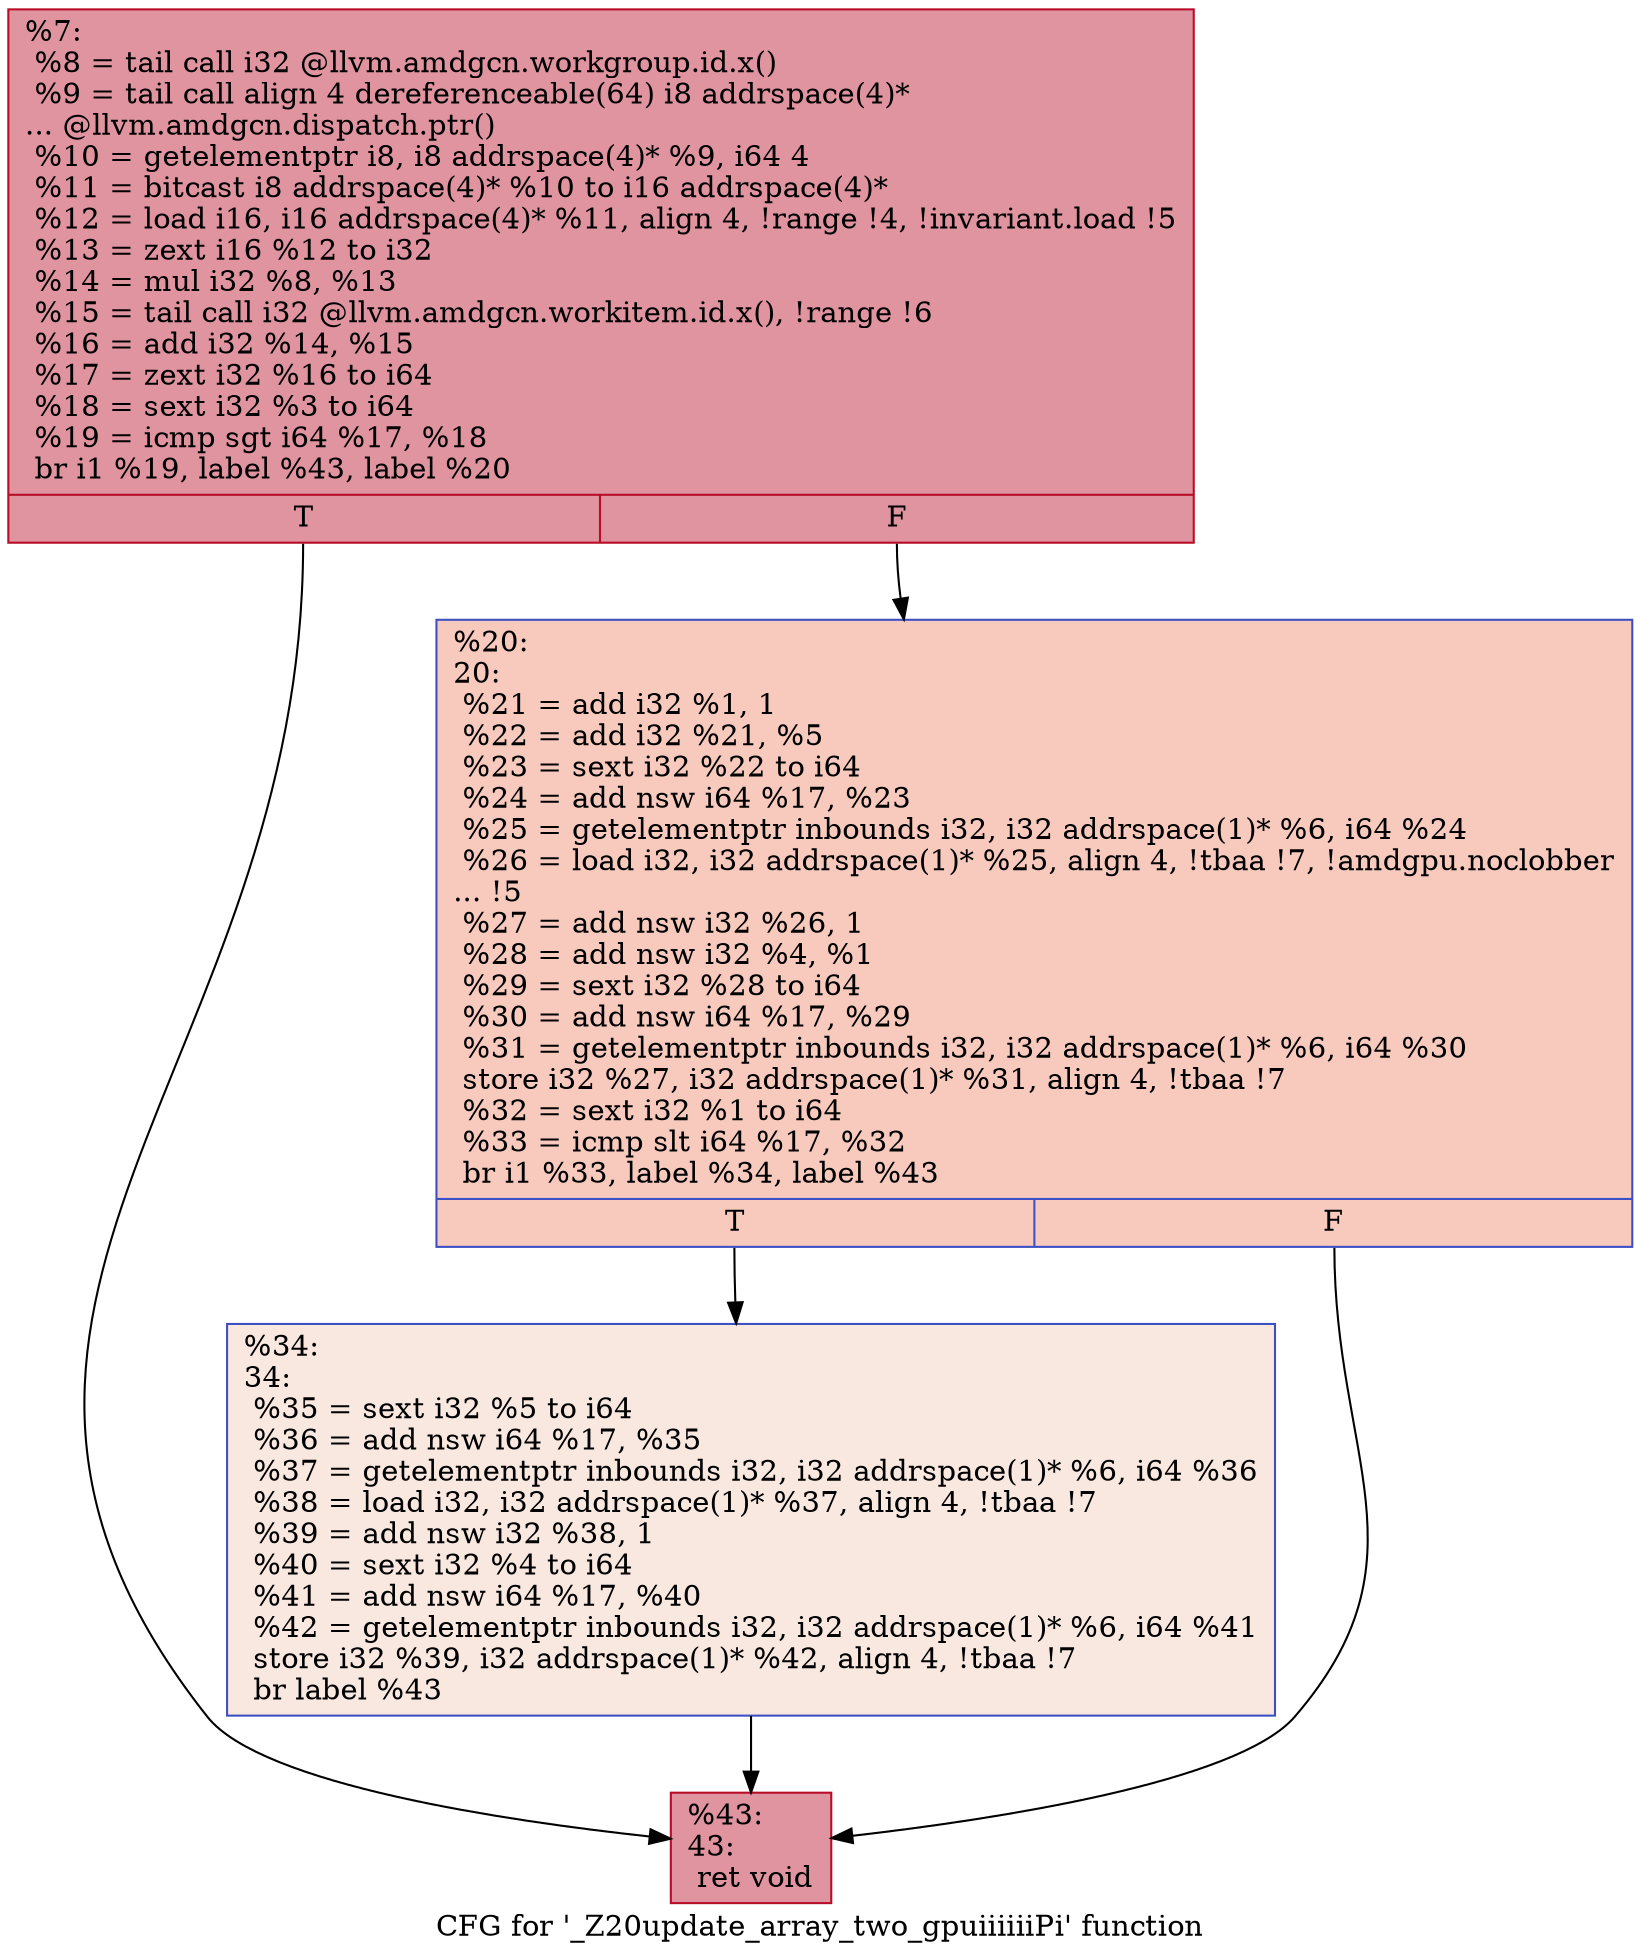 digraph "CFG for '_Z20update_array_two_gpuiiiiiiPi' function" {
	label="CFG for '_Z20update_array_two_gpuiiiiiiPi' function";

	Node0x4ca4370 [shape=record,color="#b70d28ff", style=filled, fillcolor="#b70d2870",label="{%7:\l  %8 = tail call i32 @llvm.amdgcn.workgroup.id.x()\l  %9 = tail call align 4 dereferenceable(64) i8 addrspace(4)*\l... @llvm.amdgcn.dispatch.ptr()\l  %10 = getelementptr i8, i8 addrspace(4)* %9, i64 4\l  %11 = bitcast i8 addrspace(4)* %10 to i16 addrspace(4)*\l  %12 = load i16, i16 addrspace(4)* %11, align 4, !range !4, !invariant.load !5\l  %13 = zext i16 %12 to i32\l  %14 = mul i32 %8, %13\l  %15 = tail call i32 @llvm.amdgcn.workitem.id.x(), !range !6\l  %16 = add i32 %14, %15\l  %17 = zext i32 %16 to i64\l  %18 = sext i32 %3 to i64\l  %19 = icmp sgt i64 %17, %18\l  br i1 %19, label %43, label %20\l|{<s0>T|<s1>F}}"];
	Node0x4ca4370:s0 -> Node0x4ca63b0;
	Node0x4ca4370:s1 -> Node0x4ca6440;
	Node0x4ca6440 [shape=record,color="#3d50c3ff", style=filled, fillcolor="#ef886b70",label="{%20:\l20:                                               \l  %21 = add i32 %1, 1\l  %22 = add i32 %21, %5\l  %23 = sext i32 %22 to i64\l  %24 = add nsw i64 %17, %23\l  %25 = getelementptr inbounds i32, i32 addrspace(1)* %6, i64 %24\l  %26 = load i32, i32 addrspace(1)* %25, align 4, !tbaa !7, !amdgpu.noclobber\l... !5\l  %27 = add nsw i32 %26, 1\l  %28 = add nsw i32 %4, %1\l  %29 = sext i32 %28 to i64\l  %30 = add nsw i64 %17, %29\l  %31 = getelementptr inbounds i32, i32 addrspace(1)* %6, i64 %30\l  store i32 %27, i32 addrspace(1)* %31, align 4, !tbaa !7\l  %32 = sext i32 %1 to i64\l  %33 = icmp slt i64 %17, %32\l  br i1 %33, label %34, label %43\l|{<s0>T|<s1>F}}"];
	Node0x4ca6440:s0 -> Node0x4ca6230;
	Node0x4ca6440:s1 -> Node0x4ca63b0;
	Node0x4ca6230 [shape=record,color="#3d50c3ff", style=filled, fillcolor="#f1ccb870",label="{%34:\l34:                                               \l  %35 = sext i32 %5 to i64\l  %36 = add nsw i64 %17, %35\l  %37 = getelementptr inbounds i32, i32 addrspace(1)* %6, i64 %36\l  %38 = load i32, i32 addrspace(1)* %37, align 4, !tbaa !7\l  %39 = add nsw i32 %38, 1\l  %40 = sext i32 %4 to i64\l  %41 = add nsw i64 %17, %40\l  %42 = getelementptr inbounds i32, i32 addrspace(1)* %6, i64 %41\l  store i32 %39, i32 addrspace(1)* %42, align 4, !tbaa !7\l  br label %43\l}"];
	Node0x4ca6230 -> Node0x4ca63b0;
	Node0x4ca63b0 [shape=record,color="#b70d28ff", style=filled, fillcolor="#b70d2870",label="{%43:\l43:                                               \l  ret void\l}"];
}
